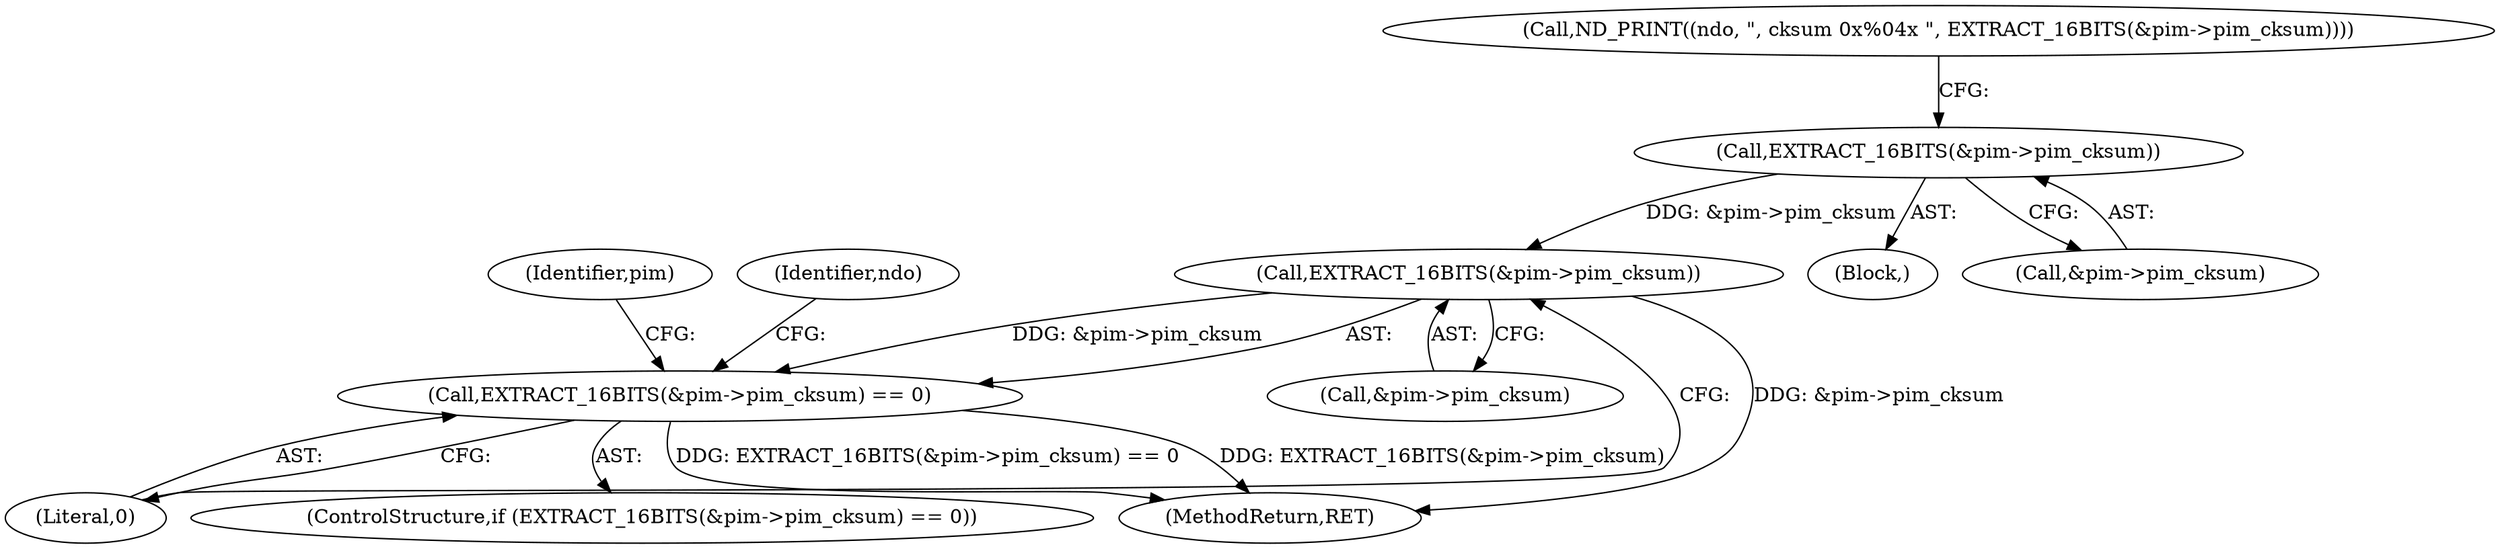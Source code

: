 digraph "0_tcpdump_6fca58f5f9c96749a575f52e20598ad43f5bdf30@pointer" {
"1000179" [label="(Call,EXTRACT_16BITS(&pim->pim_cksum))"];
"1000186" [label="(Call,EXTRACT_16BITS(&pim->pim_cksum))"];
"1000185" [label="(Call,EXTRACT_16BITS(&pim->pim_cksum) == 0)"];
"1000191" [label="(Literal,0)"];
"1000177" [label="(Block,)"];
"1000195" [label="(Identifier,ndo)"];
"1000180" [label="(Call,&pim->pim_cksum)"];
"1000184" [label="(ControlStructure,if (EXTRACT_16BITS(&pim->pim_cksum) == 0))"];
"1000187" [label="(Call,&pim->pim_cksum)"];
"1000185" [label="(Call,EXTRACT_16BITS(&pim->pim_cksum) == 0)"];
"1001586" [label="(MethodReturn,RET)"];
"1000174" [label="(Call,ND_PRINT((ndo, \", cksum 0x%04x \", EXTRACT_16BITS(&pim->pim_cksum))))"];
"1000179" [label="(Call,EXTRACT_16BITS(&pim->pim_cksum))"];
"1000186" [label="(Call,EXTRACT_16BITS(&pim->pim_cksum))"];
"1000203" [label="(Identifier,pim)"];
"1000179" -> "1000177"  [label="AST: "];
"1000179" -> "1000180"  [label="CFG: "];
"1000180" -> "1000179"  [label="AST: "];
"1000174" -> "1000179"  [label="CFG: "];
"1000179" -> "1000186"  [label="DDG: &pim->pim_cksum"];
"1000186" -> "1000185"  [label="AST: "];
"1000186" -> "1000187"  [label="CFG: "];
"1000187" -> "1000186"  [label="AST: "];
"1000191" -> "1000186"  [label="CFG: "];
"1000186" -> "1001586"  [label="DDG: &pim->pim_cksum"];
"1000186" -> "1000185"  [label="DDG: &pim->pim_cksum"];
"1000185" -> "1000184"  [label="AST: "];
"1000185" -> "1000191"  [label="CFG: "];
"1000191" -> "1000185"  [label="AST: "];
"1000195" -> "1000185"  [label="CFG: "];
"1000203" -> "1000185"  [label="CFG: "];
"1000185" -> "1001586"  [label="DDG: EXTRACT_16BITS(&pim->pim_cksum)"];
"1000185" -> "1001586"  [label="DDG: EXTRACT_16BITS(&pim->pim_cksum) == 0"];
}
